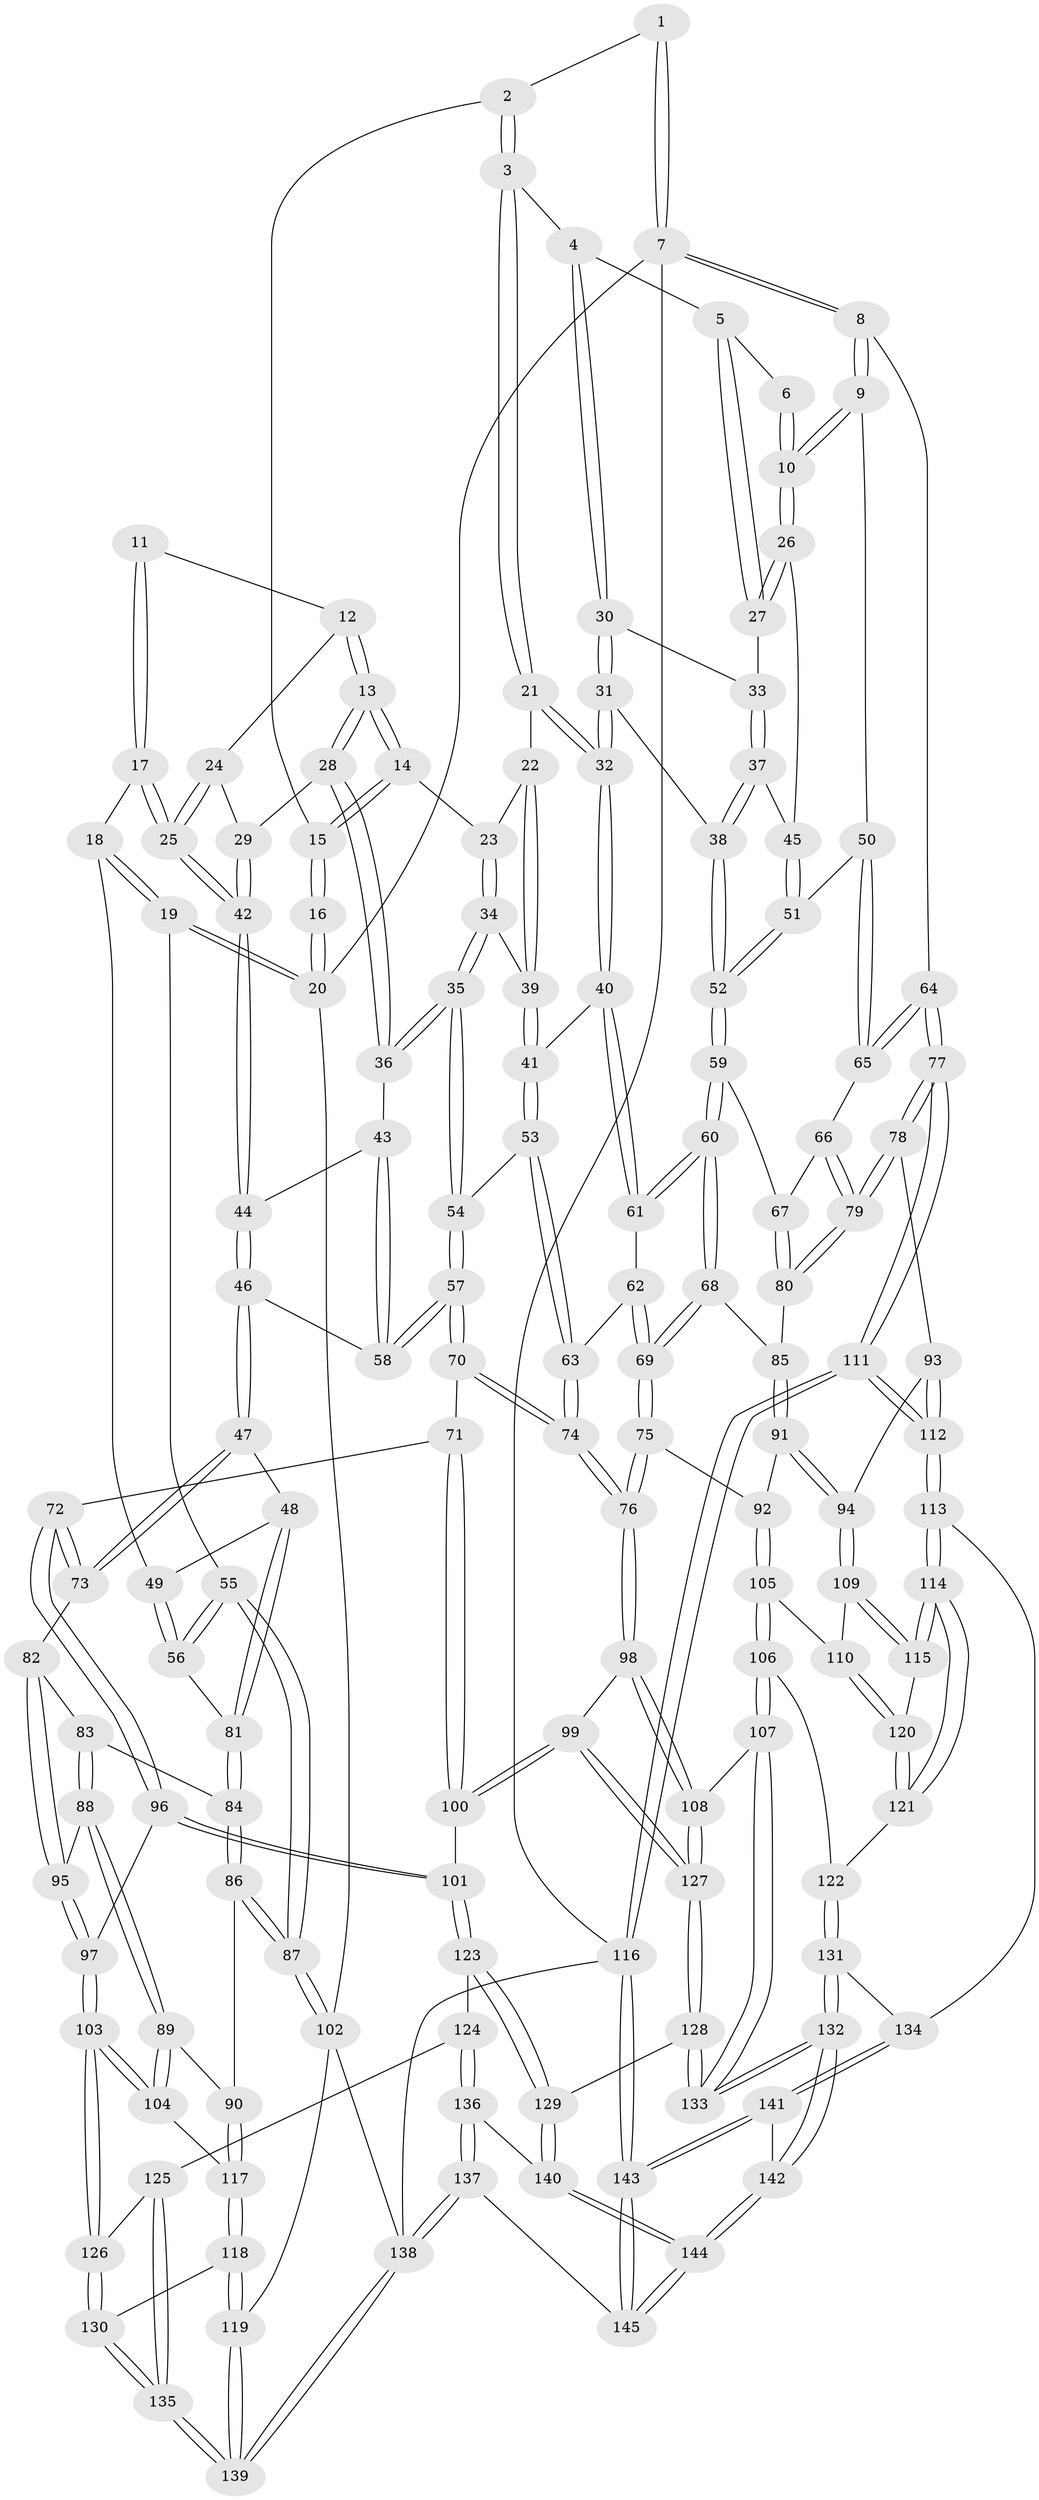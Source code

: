 // Generated by graph-tools (version 1.1) at 2025/03/03/09/25 03:03:24]
// undirected, 145 vertices, 359 edges
graph export_dot {
graph [start="1"]
  node [color=gray90,style=filled];
  1 [pos="+0.985280497089828+0"];
  2 [pos="+0.6739252706689189+0"];
  3 [pos="+0.7035036483972953+0"];
  4 [pos="+0.7979110646758393+0.05227161274045925"];
  5 [pos="+0.8643968329175244+0.050773110782921294"];
  6 [pos="+0.9084651784577827+0"];
  7 [pos="+1+0"];
  8 [pos="+1+0.15050479174089032"];
  9 [pos="+1+0.18023322617520723"];
  10 [pos="+0.9965555877357877+0.16439992313962878"];
  11 [pos="+0.1591731747295299+0"];
  12 [pos="+0.2786438799019487+0.044641592414664734"];
  13 [pos="+0.38748791682640327+0.047749678161570476"];
  14 [pos="+0.44754139840842955+0"];
  15 [pos="+0.4771286933482008+0"];
  16 [pos="+0.15624435532178949+0"];
  17 [pos="+0.11898790489127316+0.09930741236568645"];
  18 [pos="+0.0916314174089783+0.1113639371881478"];
  19 [pos="+0+0.10570461880484179"];
  20 [pos="+0+0"];
  21 [pos="+0.6812590632753212+0.034747443439918715"];
  22 [pos="+0.6083148764608913+0.10124859047916758"];
  23 [pos="+0.460599178963221+0.007489871809847537"];
  24 [pos="+0.25902283849781943+0.07597156852367659"];
  25 [pos="+0.16334152140640448+0.12753793882184156"];
  26 [pos="+0.9197032910291946+0.14798329100688198"];
  27 [pos="+0.9144151002032416+0.14292687897510303"];
  28 [pos="+0.3532356719681461+0.13761728065199358"];
  29 [pos="+0.33150554972734314+0.13689230732786292"];
  30 [pos="+0.8011608016528461+0.10260411117430857"];
  31 [pos="+0.7450501939911778+0.19533282077197672"];
  32 [pos="+0.7333326305887242+0.19524278523170407"];
  33 [pos="+0.8345162922307636+0.11634530800793949"];
  34 [pos="+0.5047891629905311+0.16654616402433078"];
  35 [pos="+0.46911754995330046+0.24640840050135213"];
  36 [pos="+0.3638361636412265+0.1651486321442648"];
  37 [pos="+0.8146266002163818+0.1892668813444349"];
  38 [pos="+0.7516146857510619+0.19844799555165554"];
  39 [pos="+0.5978843874225964+0.1412912689971902"];
  40 [pos="+0.7230300150369257+0.20131497529436249"];
  41 [pos="+0.6579196516731016+0.2121271978330055"];
  42 [pos="+0.1979249450924891+0.17234916505107142"];
  43 [pos="+0.3226265137793412+0.2132901719516811"];
  44 [pos="+0.21307178368229662+0.23738237234088322"];
  45 [pos="+0.8486336073255603+0.18558341644516013"];
  46 [pos="+0.20758227295260373+0.28912304808067546"];
  47 [pos="+0.1851857986522147+0.32922076585169163"];
  48 [pos="+0.15199116792491582+0.3401501402495591"];
  49 [pos="+0.07716891520814818+0.18652151694167582"];
  50 [pos="+0.9797193794893728+0.2349397150474951"];
  51 [pos="+0.8679998059416837+0.2927755678915588"];
  52 [pos="+0.8377900609025162+0.32055181021826645"];
  53 [pos="+0.583501225393991+0.3012222142934987"];
  54 [pos="+0.47432730672364404+0.2758315094671442"];
  55 [pos="+0+0.3771374737394457"];
  56 [pos="+0+0.3507473399175018"];
  57 [pos="+0.4254222897218713+0.33451885682799315"];
  58 [pos="+0.33817442717444923+0.29047928223952063"];
  59 [pos="+0.8291685728728126+0.3637269066446017"];
  60 [pos="+0.7872437239066166+0.3983458017190088"];
  61 [pos="+0.7196682327116132+0.28846969223847296"];
  62 [pos="+0.6524324087336956+0.3367479445458244"];
  63 [pos="+0.5905518649135147+0.3119532998193191"];
  64 [pos="+1+0.4337769747946918"];
  65 [pos="+0.9542941451861073+0.3631567387126884"];
  66 [pos="+0.9292412186692288+0.38100402131210903"];
  67 [pos="+0.8944755272675782+0.3851307199254904"];
  68 [pos="+0.7795685818152508+0.4088337489866959"];
  69 [pos="+0.7570398117044457+0.42931064920887263"];
  70 [pos="+0.3976251113732239+0.4438257595079"];
  71 [pos="+0.3733097339727619+0.4582078199695329"];
  72 [pos="+0.33739370044429984+0.4684926580336222"];
  73 [pos="+0.3261232033768203+0.4647109037255008"];
  74 [pos="+0.5837450746870833+0.5239819606750508"];
  75 [pos="+0.7200753197832835+0.5131351078734874"];
  76 [pos="+0.5947925411109596+0.5354309825526431"];
  77 [pos="+1+0.5040576920892238"];
  78 [pos="+1+0.5178591485876777"];
  79 [pos="+1+0.5078241437519778"];
  80 [pos="+0.922132121509202+0.4765145447276322"];
  81 [pos="+0.10960271313142418+0.3629122016910196"];
  82 [pos="+0.20429030883098745+0.5054913678746293"];
  83 [pos="+0.1303879093985177+0.4364268523213792"];
  84 [pos="+0.1207144029728446+0.42341857851000253"];
  85 [pos="+0.8979327924198293+0.48650528658838177"];
  86 [pos="+0.048194808727237116+0.589880065894704"];
  87 [pos="+0+0.5434885370111464"];
  88 [pos="+0.14219067734237809+0.5775054677983221"];
  89 [pos="+0.08222640331876184+0.5924943726512278"];
  90 [pos="+0.05701694361242446+0.5944701619902668"];
  91 [pos="+0.8570761146259874+0.555535238977299"];
  92 [pos="+0.7448349306736899+0.5390548797420286"];
  93 [pos="+0.941999435819387+0.5909053932638918"];
  94 [pos="+0.9100040440224577+0.5943956707356749"];
  95 [pos="+0.15231177011525956+0.5764618973119859"];
  96 [pos="+0.2918458680742337+0.6279126517834567"];
  97 [pos="+0.25552474977684486+0.6467880561521112"];
  98 [pos="+0.5524998785473113+0.6735196282373842"];
  99 [pos="+0.4634863753711869+0.6921205734099182"];
  100 [pos="+0.4494942063189695+0.6906402051435705"];
  101 [pos="+0.41324718547738243+0.6989498871811259"];
  102 [pos="+0+0.8731797142830428"];
  103 [pos="+0.21948532273763582+0.7302332195797173"];
  104 [pos="+0.20735614069971253+0.7273331792448944"];
  105 [pos="+0.7667663270277805+0.6435749547753572"];
  106 [pos="+0.6826587933558016+0.7344979913196406"];
  107 [pos="+0.6067359441521135+0.7418595983519392"];
  108 [pos="+0.589010990944163+0.7206626377832376"];
  109 [pos="+0.8812227255895235+0.6509218191944385"];
  110 [pos="+0.7727555498279695+0.6481121157266738"];
  111 [pos="+1+0.9608802632414569"];
  112 [pos="+1+0.8127696828731928"];
  113 [pos="+0.9259316746465505+0.7977911634653417"];
  114 [pos="+0.9094894077374616+0.7761044886439328"];
  115 [pos="+0.8864762296295797+0.6847612285089166"];
  116 [pos="+1+1"];
  117 [pos="+0.08510825486573732+0.7231492640167668"];
  118 [pos="+0.023187548688801813+0.82981313060118"];
  119 [pos="+0+0.8479801229029565"];
  120 [pos="+0.7921882713936673+0.6829912033122624"];
  121 [pos="+0.8094966779157233+0.7222313776132786"];
  122 [pos="+0.7421401794795083+0.7723978629716135"];
  123 [pos="+0.33199175032260353+0.8143950914159391"];
  124 [pos="+0.31712354697011336+0.8190453605424062"];
  125 [pos="+0.26142491042589466+0.8120922370660094"];
  126 [pos="+0.23888924940802184+0.7960196668213552"];
  127 [pos="+0.4621836116498551+0.8402317981651319"];
  128 [pos="+0.45997351658718305+0.86341978038213"];
  129 [pos="+0.4412334277291449+0.8750087860186703"];
  130 [pos="+0.10325824089721+0.8594887616892959"];
  131 [pos="+0.771921988301084+0.8291771505775601"];
  132 [pos="+0.6552703528856423+0.9657920921706391"];
  133 [pos="+0.6026022817526042+0.8653254970159444"];
  134 [pos="+0.8701303369658334+0.8293758755702016"];
  135 [pos="+0.19994205560132944+1"];
  136 [pos="+0.350269285907065+1"];
  137 [pos="+0.30419242514890926+1"];
  138 [pos="+0.24226799591783102+1"];
  139 [pos="+0.20569820638814237+1"];
  140 [pos="+0.4363087638985133+0.9120781096745707"];
  141 [pos="+0.8533627270755026+0.8770202887319787"];
  142 [pos="+0.6554136314743592+0.9673088306946757"];
  143 [pos="+0.7877259977948631+1"];
  144 [pos="+0.6582948926069514+1"];
  145 [pos="+0.6811777761814171+1"];
  1 -- 2;
  1 -- 7;
  1 -- 7;
  2 -- 3;
  2 -- 3;
  2 -- 15;
  3 -- 4;
  3 -- 21;
  3 -- 21;
  4 -- 5;
  4 -- 30;
  4 -- 30;
  5 -- 6;
  5 -- 27;
  5 -- 27;
  6 -- 10;
  6 -- 10;
  7 -- 8;
  7 -- 8;
  7 -- 20;
  7 -- 116;
  8 -- 9;
  8 -- 9;
  8 -- 64;
  9 -- 10;
  9 -- 10;
  9 -- 50;
  10 -- 26;
  10 -- 26;
  11 -- 12;
  11 -- 17;
  11 -- 17;
  12 -- 13;
  12 -- 13;
  12 -- 24;
  13 -- 14;
  13 -- 14;
  13 -- 28;
  13 -- 28;
  14 -- 15;
  14 -- 15;
  14 -- 23;
  15 -- 16;
  15 -- 16;
  16 -- 20;
  16 -- 20;
  17 -- 18;
  17 -- 25;
  17 -- 25;
  18 -- 19;
  18 -- 19;
  18 -- 49;
  19 -- 20;
  19 -- 20;
  19 -- 55;
  20 -- 102;
  21 -- 22;
  21 -- 32;
  21 -- 32;
  22 -- 23;
  22 -- 39;
  22 -- 39;
  23 -- 34;
  23 -- 34;
  24 -- 25;
  24 -- 25;
  24 -- 29;
  25 -- 42;
  25 -- 42;
  26 -- 27;
  26 -- 27;
  26 -- 45;
  27 -- 33;
  28 -- 29;
  28 -- 36;
  28 -- 36;
  29 -- 42;
  29 -- 42;
  30 -- 31;
  30 -- 31;
  30 -- 33;
  31 -- 32;
  31 -- 32;
  31 -- 38;
  32 -- 40;
  32 -- 40;
  33 -- 37;
  33 -- 37;
  34 -- 35;
  34 -- 35;
  34 -- 39;
  35 -- 36;
  35 -- 36;
  35 -- 54;
  35 -- 54;
  36 -- 43;
  37 -- 38;
  37 -- 38;
  37 -- 45;
  38 -- 52;
  38 -- 52;
  39 -- 41;
  39 -- 41;
  40 -- 41;
  40 -- 61;
  40 -- 61;
  41 -- 53;
  41 -- 53;
  42 -- 44;
  42 -- 44;
  43 -- 44;
  43 -- 58;
  43 -- 58;
  44 -- 46;
  44 -- 46;
  45 -- 51;
  45 -- 51;
  46 -- 47;
  46 -- 47;
  46 -- 58;
  47 -- 48;
  47 -- 73;
  47 -- 73;
  48 -- 49;
  48 -- 81;
  48 -- 81;
  49 -- 56;
  49 -- 56;
  50 -- 51;
  50 -- 65;
  50 -- 65;
  51 -- 52;
  51 -- 52;
  52 -- 59;
  52 -- 59;
  53 -- 54;
  53 -- 63;
  53 -- 63;
  54 -- 57;
  54 -- 57;
  55 -- 56;
  55 -- 56;
  55 -- 87;
  55 -- 87;
  56 -- 81;
  57 -- 58;
  57 -- 58;
  57 -- 70;
  57 -- 70;
  59 -- 60;
  59 -- 60;
  59 -- 67;
  60 -- 61;
  60 -- 61;
  60 -- 68;
  60 -- 68;
  61 -- 62;
  62 -- 63;
  62 -- 69;
  62 -- 69;
  63 -- 74;
  63 -- 74;
  64 -- 65;
  64 -- 65;
  64 -- 77;
  64 -- 77;
  65 -- 66;
  66 -- 67;
  66 -- 79;
  66 -- 79;
  67 -- 80;
  67 -- 80;
  68 -- 69;
  68 -- 69;
  68 -- 85;
  69 -- 75;
  69 -- 75;
  70 -- 71;
  70 -- 74;
  70 -- 74;
  71 -- 72;
  71 -- 100;
  71 -- 100;
  72 -- 73;
  72 -- 73;
  72 -- 96;
  72 -- 96;
  73 -- 82;
  74 -- 76;
  74 -- 76;
  75 -- 76;
  75 -- 76;
  75 -- 92;
  76 -- 98;
  76 -- 98;
  77 -- 78;
  77 -- 78;
  77 -- 111;
  77 -- 111;
  78 -- 79;
  78 -- 79;
  78 -- 93;
  79 -- 80;
  79 -- 80;
  80 -- 85;
  81 -- 84;
  81 -- 84;
  82 -- 83;
  82 -- 95;
  82 -- 95;
  83 -- 84;
  83 -- 88;
  83 -- 88;
  84 -- 86;
  84 -- 86;
  85 -- 91;
  85 -- 91;
  86 -- 87;
  86 -- 87;
  86 -- 90;
  87 -- 102;
  87 -- 102;
  88 -- 89;
  88 -- 89;
  88 -- 95;
  89 -- 90;
  89 -- 104;
  89 -- 104;
  90 -- 117;
  90 -- 117;
  91 -- 92;
  91 -- 94;
  91 -- 94;
  92 -- 105;
  92 -- 105;
  93 -- 94;
  93 -- 112;
  93 -- 112;
  94 -- 109;
  94 -- 109;
  95 -- 97;
  95 -- 97;
  96 -- 97;
  96 -- 101;
  96 -- 101;
  97 -- 103;
  97 -- 103;
  98 -- 99;
  98 -- 108;
  98 -- 108;
  99 -- 100;
  99 -- 100;
  99 -- 127;
  99 -- 127;
  100 -- 101;
  101 -- 123;
  101 -- 123;
  102 -- 119;
  102 -- 138;
  103 -- 104;
  103 -- 104;
  103 -- 126;
  103 -- 126;
  104 -- 117;
  105 -- 106;
  105 -- 106;
  105 -- 110;
  106 -- 107;
  106 -- 107;
  106 -- 122;
  107 -- 108;
  107 -- 133;
  107 -- 133;
  108 -- 127;
  108 -- 127;
  109 -- 110;
  109 -- 115;
  109 -- 115;
  110 -- 120;
  110 -- 120;
  111 -- 112;
  111 -- 112;
  111 -- 116;
  111 -- 116;
  112 -- 113;
  112 -- 113;
  113 -- 114;
  113 -- 114;
  113 -- 134;
  114 -- 115;
  114 -- 115;
  114 -- 121;
  114 -- 121;
  115 -- 120;
  116 -- 143;
  116 -- 143;
  116 -- 138;
  117 -- 118;
  117 -- 118;
  118 -- 119;
  118 -- 119;
  118 -- 130;
  119 -- 139;
  119 -- 139;
  120 -- 121;
  120 -- 121;
  121 -- 122;
  122 -- 131;
  122 -- 131;
  123 -- 124;
  123 -- 129;
  123 -- 129;
  124 -- 125;
  124 -- 136;
  124 -- 136;
  125 -- 126;
  125 -- 135;
  125 -- 135;
  126 -- 130;
  126 -- 130;
  127 -- 128;
  127 -- 128;
  128 -- 129;
  128 -- 133;
  128 -- 133;
  129 -- 140;
  129 -- 140;
  130 -- 135;
  130 -- 135;
  131 -- 132;
  131 -- 132;
  131 -- 134;
  132 -- 133;
  132 -- 133;
  132 -- 142;
  132 -- 142;
  134 -- 141;
  134 -- 141;
  135 -- 139;
  135 -- 139;
  136 -- 137;
  136 -- 137;
  136 -- 140;
  137 -- 138;
  137 -- 138;
  137 -- 145;
  138 -- 139;
  138 -- 139;
  140 -- 144;
  140 -- 144;
  141 -- 142;
  141 -- 143;
  141 -- 143;
  142 -- 144;
  142 -- 144;
  143 -- 145;
  143 -- 145;
  144 -- 145;
  144 -- 145;
}
